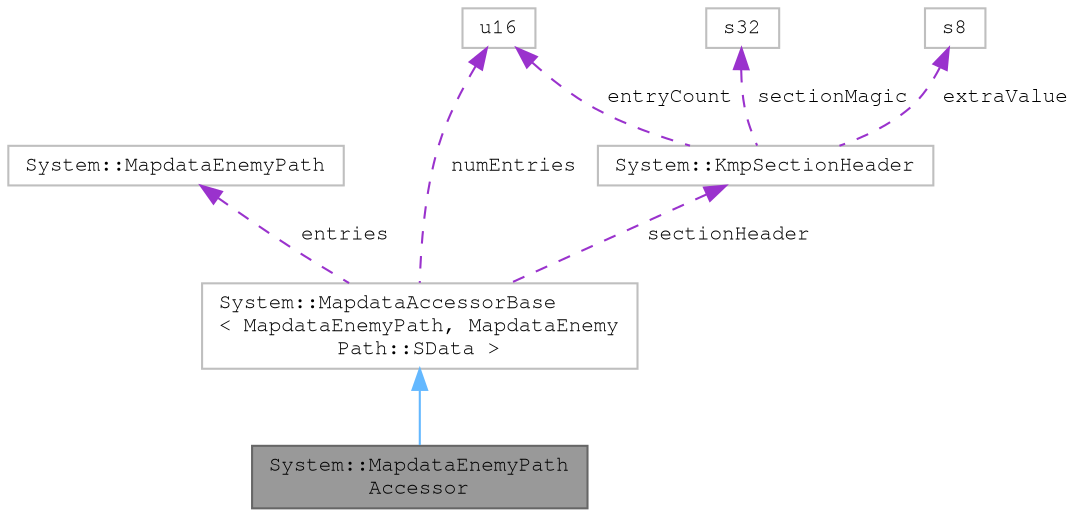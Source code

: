 digraph "System::MapdataEnemyPathAccessor"
{
 // LATEX_PDF_SIZE
  bgcolor="transparent";
  edge [fontname=FreeMono,fontsize=10,labelfontname=FreeMono,labelfontsize=10];
  node [fontname=FreeMono,fontsize=10,shape=box,height=0.2,width=0.4];
  Node1 [label="System::MapdataEnemyPath\lAccessor",height=0.2,width=0.4,color="gray40", fillcolor="grey60", style="filled", fontcolor="black",tooltip=" "];
  Node2 -> Node1 [dir="back",color="steelblue1",style="solid"];
  Node2 [label="System::MapdataAccessorBase\l\< MapdataEnemyPath, MapdataEnemy\lPath::SData \>",height=0.2,width=0.4,color="grey75", fillcolor="white", style="filled",URL="$class_system_1_1_mapdata_accessor_base.html",tooltip=" "];
  Node3 -> Node2 [dir="back",color="darkorchid3",style="dashed",label=" entries" ];
  Node3 [label="System::MapdataEnemyPath",height=0.2,width=0.4,color="grey75", fillcolor="white", style="filled",URL="$class_system_1_1_mapdata_enemy_path.html",tooltip=" "];
  Node4 -> Node2 [dir="back",color="darkorchid3",style="dashed",label=" numEntries" ];
  Node4 [label="u16",height=0.2,width=0.4,color="grey75", fillcolor="white", style="filled",URL="$classu16.html",tooltip=" "];
  Node5 -> Node2 [dir="back",color="darkorchid3",style="dashed",label=" sectionHeader" ];
  Node5 [label="System::KmpSectionHeader",height=0.2,width=0.4,color="grey75", fillcolor="white", style="filled",URL="$struct_system_1_1_kmp_section_header.html",tooltip=" "];
  Node6 -> Node5 [dir="back",color="darkorchid3",style="dashed",label=" sectionMagic" ];
  Node6 [label="s32",height=0.2,width=0.4,color="grey75", fillcolor="white", style="filled",tooltip=" "];
  Node4 -> Node5 [dir="back",color="darkorchid3",style="dashed",label=" entryCount" ];
  Node7 -> Node5 [dir="back",color="darkorchid3",style="dashed",label=" extraValue" ];
  Node7 [label="s8",height=0.2,width=0.4,color="grey75", fillcolor="white", style="filled",tooltip=" "];
}
